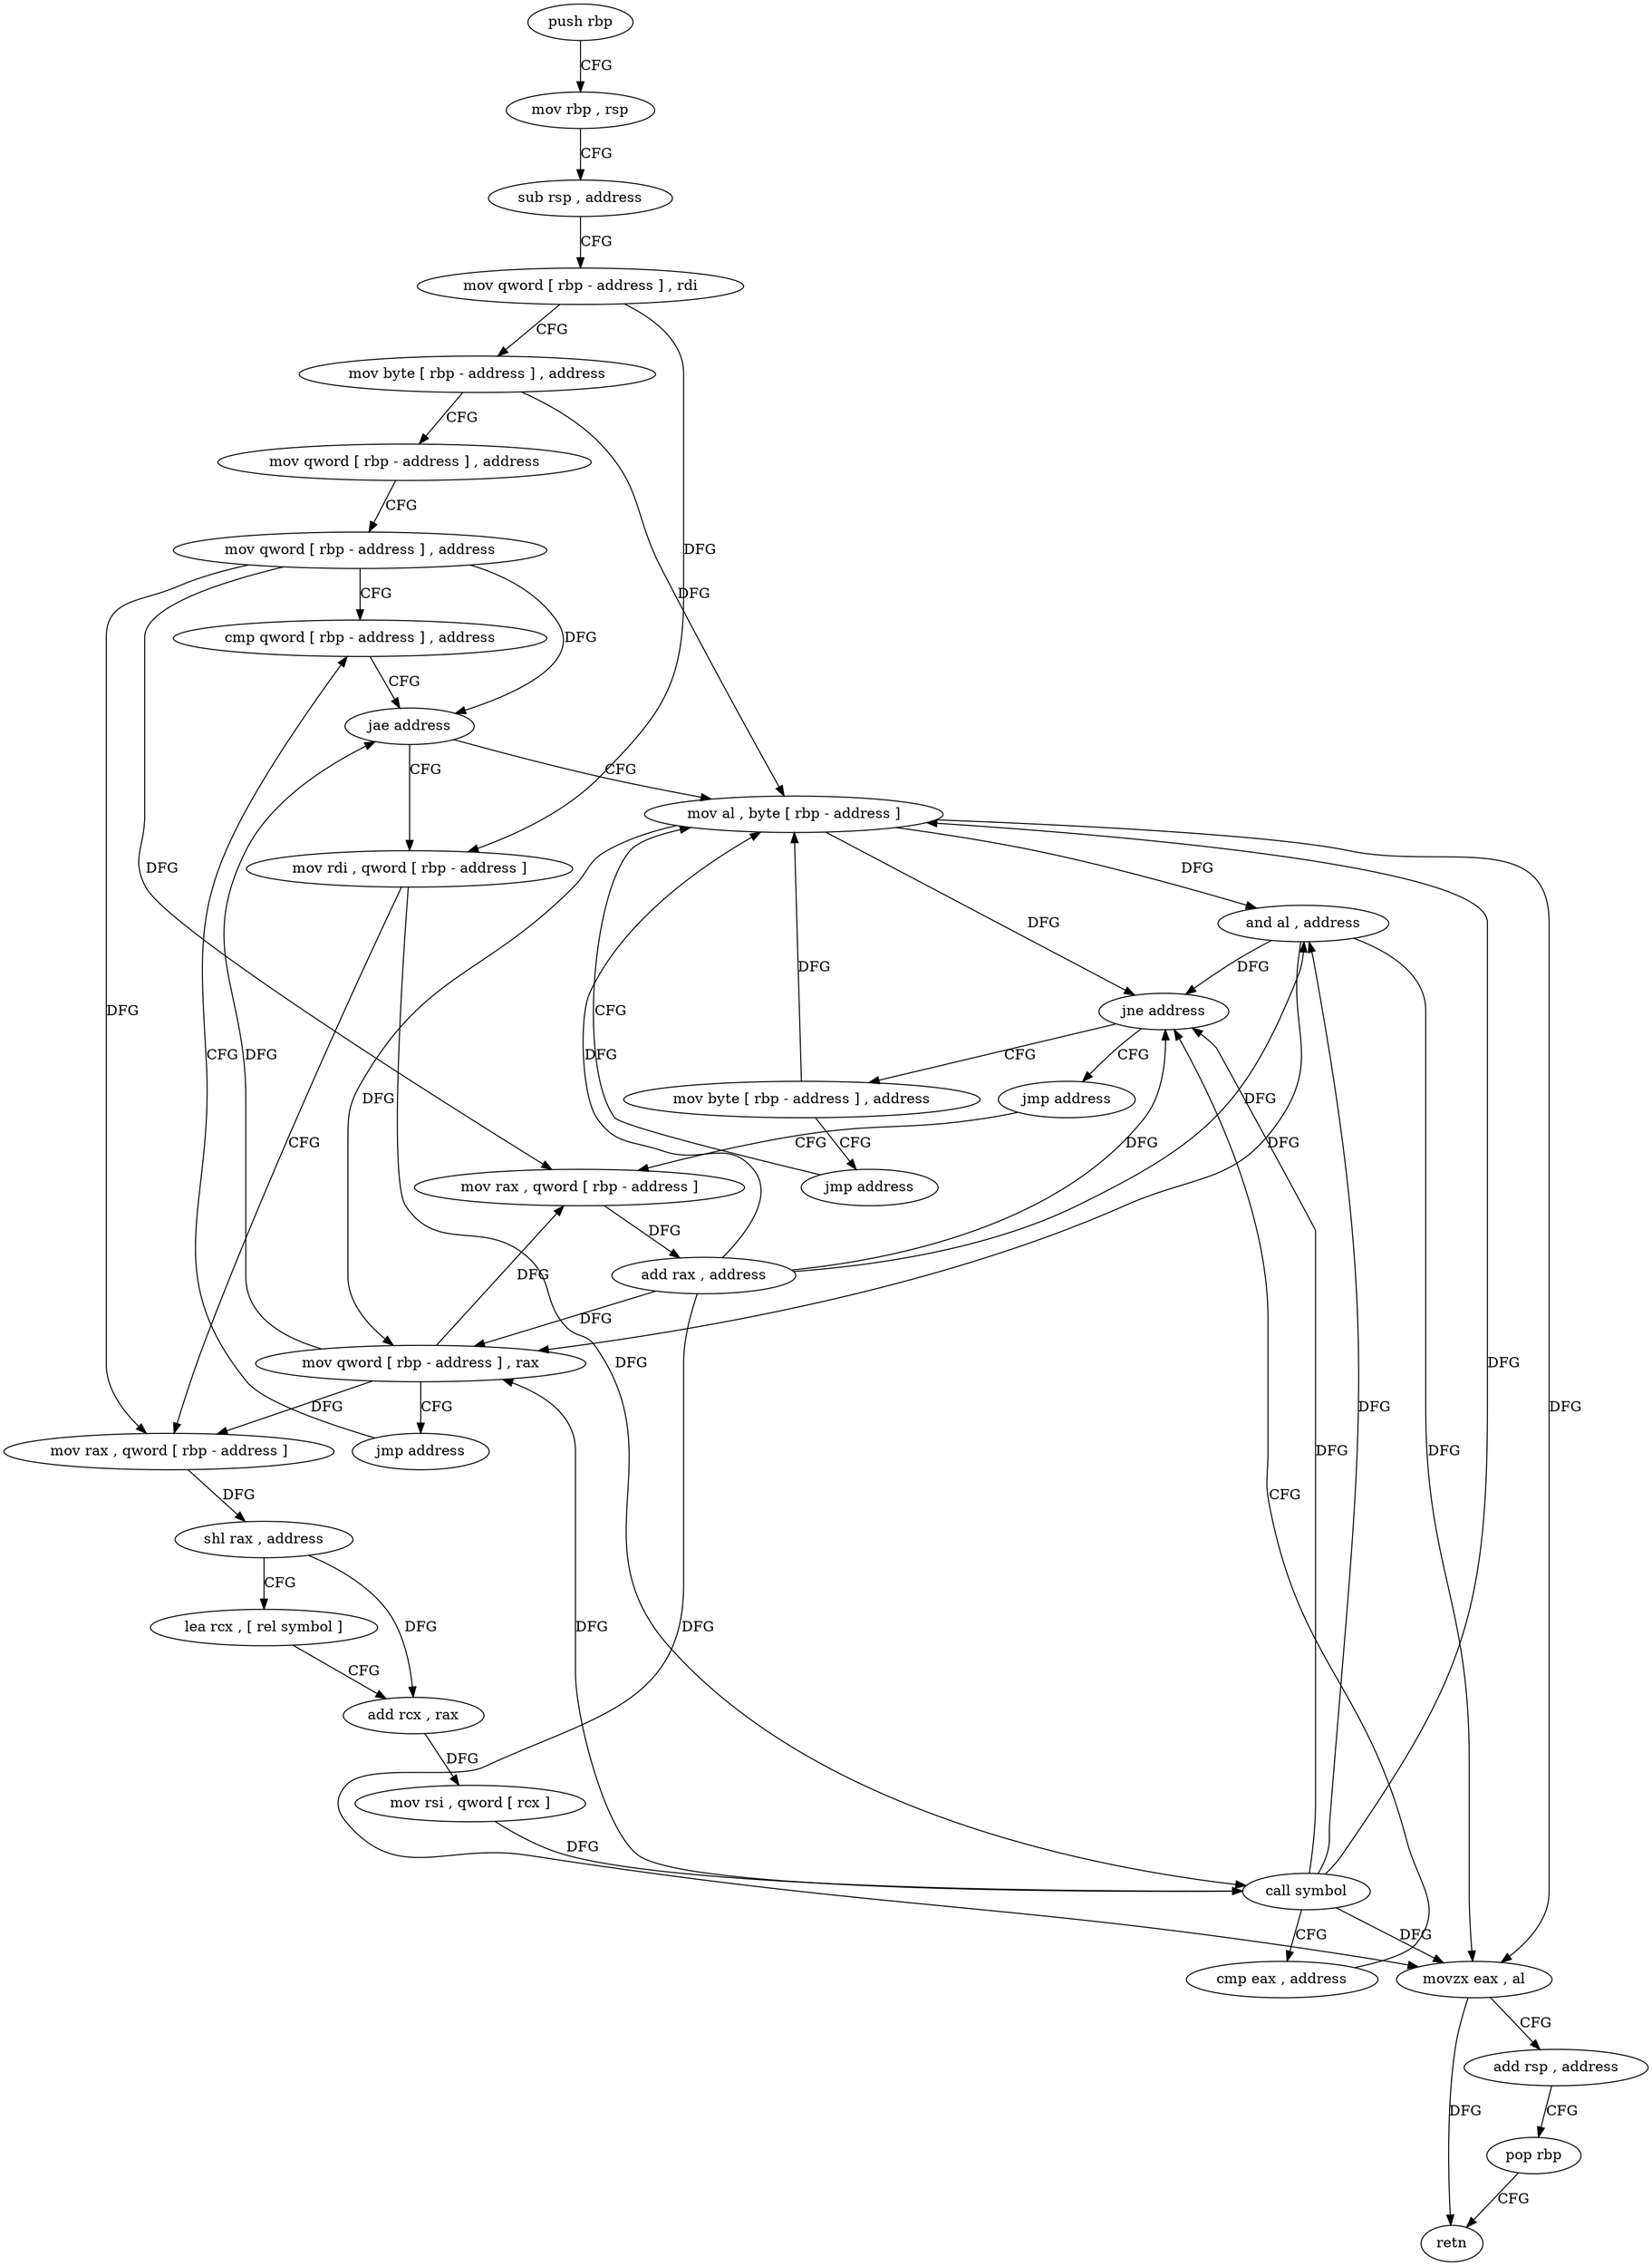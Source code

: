digraph "func" {
"190576" [label = "push rbp" ]
"190577" [label = "mov rbp , rsp" ]
"190580" [label = "sub rsp , address" ]
"190584" [label = "mov qword [ rbp - address ] , rdi" ]
"190588" [label = "mov byte [ rbp - address ] , address" ]
"190592" [label = "mov qword [ rbp - address ] , address" ]
"190600" [label = "mov qword [ rbp - address ] , address" ]
"190608" [label = "cmp qword [ rbp - address ] , address" ]
"190691" [label = "mov al , byte [ rbp - address ]" ]
"190694" [label = "and al , address" ]
"190696" [label = "movzx eax , al" ]
"190699" [label = "add rsp , address" ]
"190703" [label = "pop rbp" ]
"190704" [label = "retn" ]
"190619" [label = "mov rdi , qword [ rbp - address ]" ]
"190623" [label = "mov rax , qword [ rbp - address ]" ]
"190627" [label = "shl rax , address" ]
"190631" [label = "lea rcx , [ rel symbol ]" ]
"190638" [label = "add rcx , rax" ]
"190641" [label = "mov rsi , qword [ rcx ]" ]
"190644" [label = "call symbol" ]
"190649" [label = "cmp eax , address" ]
"190652" [label = "jne address" ]
"190667" [label = "jmp address" ]
"190658" [label = "mov byte [ rbp - address ] , address" ]
"190672" [label = "mov rax , qword [ rbp - address ]" ]
"190662" [label = "jmp address" ]
"190676" [label = "add rax , address" ]
"190682" [label = "mov qword [ rbp - address ] , rax" ]
"190686" [label = "jmp address" ]
"190613" [label = "jae address" ]
"190576" -> "190577" [ label = "CFG" ]
"190577" -> "190580" [ label = "CFG" ]
"190580" -> "190584" [ label = "CFG" ]
"190584" -> "190588" [ label = "CFG" ]
"190584" -> "190619" [ label = "DFG" ]
"190588" -> "190592" [ label = "CFG" ]
"190588" -> "190691" [ label = "DFG" ]
"190592" -> "190600" [ label = "CFG" ]
"190600" -> "190608" [ label = "CFG" ]
"190600" -> "190613" [ label = "DFG" ]
"190600" -> "190623" [ label = "DFG" ]
"190600" -> "190672" [ label = "DFG" ]
"190608" -> "190613" [ label = "CFG" ]
"190691" -> "190694" [ label = "DFG" ]
"190691" -> "190696" [ label = "DFG" ]
"190691" -> "190652" [ label = "DFG" ]
"190691" -> "190682" [ label = "DFG" ]
"190694" -> "190696" [ label = "DFG" ]
"190694" -> "190652" [ label = "DFG" ]
"190694" -> "190682" [ label = "DFG" ]
"190696" -> "190699" [ label = "CFG" ]
"190696" -> "190704" [ label = "DFG" ]
"190699" -> "190703" [ label = "CFG" ]
"190703" -> "190704" [ label = "CFG" ]
"190619" -> "190623" [ label = "CFG" ]
"190619" -> "190644" [ label = "DFG" ]
"190623" -> "190627" [ label = "DFG" ]
"190627" -> "190631" [ label = "CFG" ]
"190627" -> "190638" [ label = "DFG" ]
"190631" -> "190638" [ label = "CFG" ]
"190638" -> "190641" [ label = "DFG" ]
"190641" -> "190644" [ label = "DFG" ]
"190644" -> "190649" [ label = "CFG" ]
"190644" -> "190694" [ label = "DFG" ]
"190644" -> "190696" [ label = "DFG" ]
"190644" -> "190691" [ label = "DFG" ]
"190644" -> "190652" [ label = "DFG" ]
"190644" -> "190682" [ label = "DFG" ]
"190649" -> "190652" [ label = "CFG" ]
"190652" -> "190667" [ label = "CFG" ]
"190652" -> "190658" [ label = "CFG" ]
"190667" -> "190672" [ label = "CFG" ]
"190658" -> "190662" [ label = "CFG" ]
"190658" -> "190691" [ label = "DFG" ]
"190672" -> "190676" [ label = "DFG" ]
"190662" -> "190691" [ label = "CFG" ]
"190676" -> "190682" [ label = "DFG" ]
"190676" -> "190694" [ label = "DFG" ]
"190676" -> "190696" [ label = "DFG" ]
"190676" -> "190652" [ label = "DFG" ]
"190676" -> "190691" [ label = "DFG" ]
"190682" -> "190686" [ label = "CFG" ]
"190682" -> "190613" [ label = "DFG" ]
"190682" -> "190623" [ label = "DFG" ]
"190682" -> "190672" [ label = "DFG" ]
"190686" -> "190608" [ label = "CFG" ]
"190613" -> "190691" [ label = "CFG" ]
"190613" -> "190619" [ label = "CFG" ]
}
